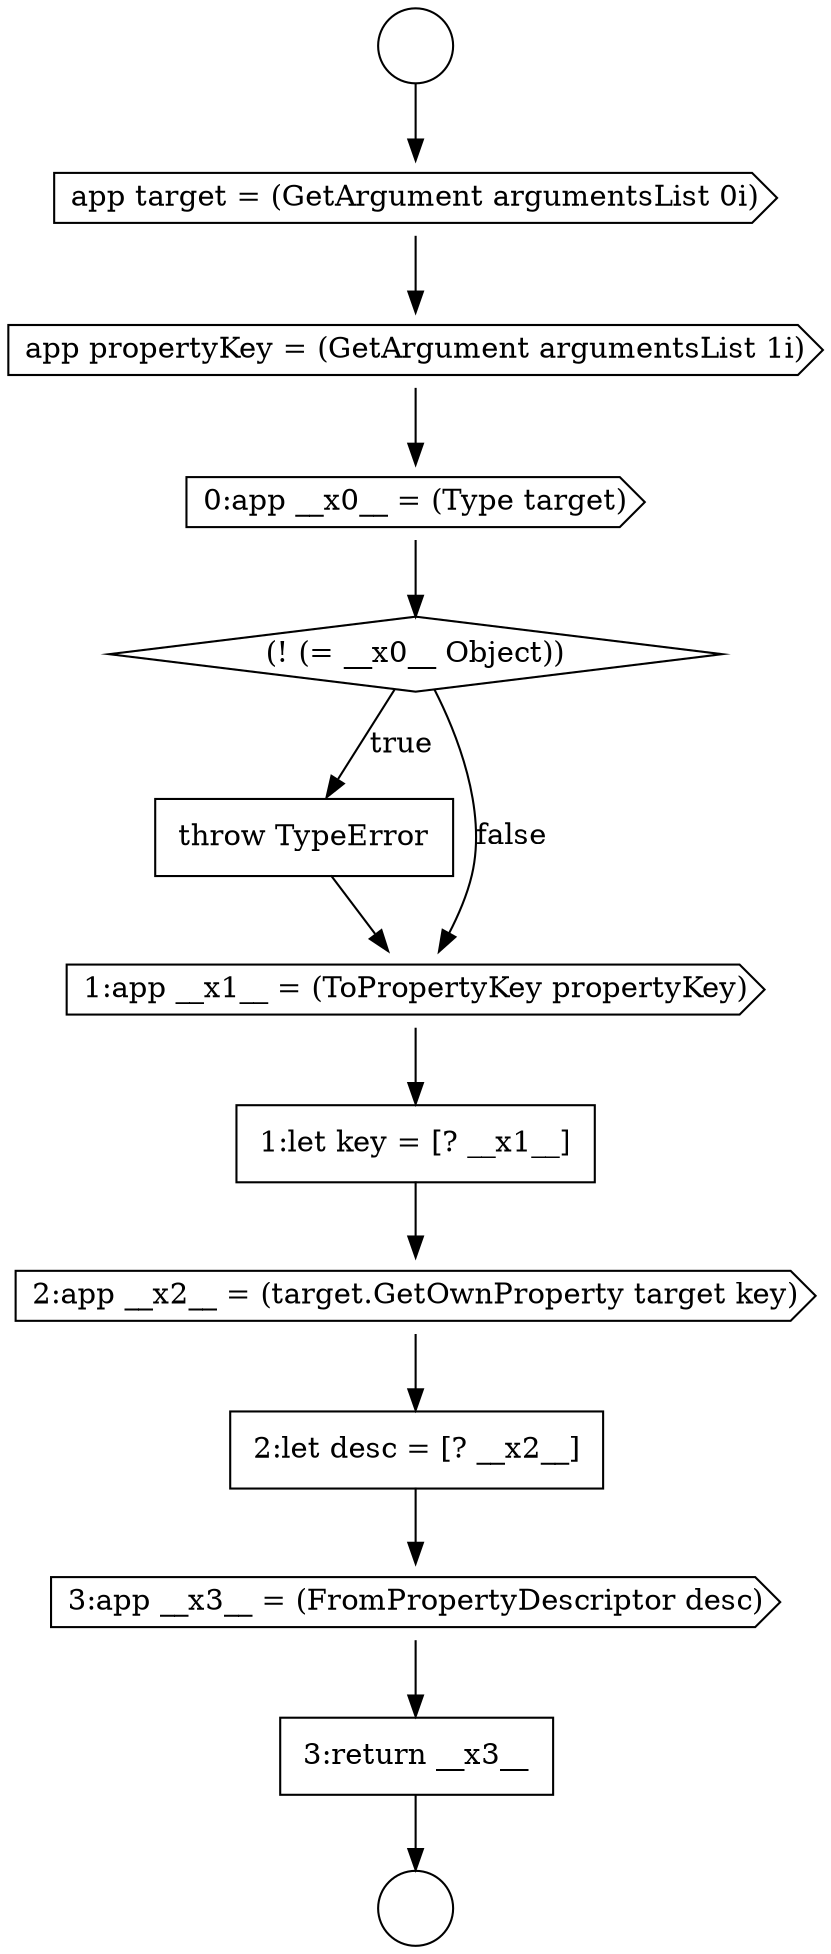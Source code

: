 digraph {
  node19464 [shape=none, margin=0, label=<<font color="black">
    <table border="0" cellborder="1" cellspacing="0" cellpadding="10">
      <tr><td align="left">1:let key = [? __x1__]</td></tr>
    </table>
  </font>> color="black" fillcolor="white" style=filled]
  node19462 [shape=none, margin=0, label=<<font color="black">
    <table border="0" cellborder="1" cellspacing="0" cellpadding="10">
      <tr><td align="left">throw TypeError</td></tr>
    </table>
  </font>> color="black" fillcolor="white" style=filled]
  node19468 [shape=none, margin=0, label=<<font color="black">
    <table border="0" cellborder="1" cellspacing="0" cellpadding="10">
      <tr><td align="left">3:return __x3__</td></tr>
    </table>
  </font>> color="black" fillcolor="white" style=filled]
  node19458 [shape=cds, label=<<font color="black">app target = (GetArgument argumentsList 0i)</font>> color="black" fillcolor="white" style=filled]
  node19467 [shape=cds, label=<<font color="black">3:app __x3__ = (FromPropertyDescriptor desc)</font>> color="black" fillcolor="white" style=filled]
  node19459 [shape=cds, label=<<font color="black">app propertyKey = (GetArgument argumentsList 1i)</font>> color="black" fillcolor="white" style=filled]
  node19466 [shape=none, margin=0, label=<<font color="black">
    <table border="0" cellborder="1" cellspacing="0" cellpadding="10">
      <tr><td align="left">2:let desc = [? __x2__]</td></tr>
    </table>
  </font>> color="black" fillcolor="white" style=filled]
  node19460 [shape=cds, label=<<font color="black">0:app __x0__ = (Type target)</font>> color="black" fillcolor="white" style=filled]
  node19465 [shape=cds, label=<<font color="black">2:app __x2__ = (target.GetOwnProperty target key)</font>> color="black" fillcolor="white" style=filled]
  node19461 [shape=diamond, label=<<font color="black">(! (= __x0__ Object))</font>> color="black" fillcolor="white" style=filled]
  node19457 [shape=circle label=" " color="black" fillcolor="white" style=filled]
  node19456 [shape=circle label=" " color="black" fillcolor="white" style=filled]
  node19463 [shape=cds, label=<<font color="black">1:app __x1__ = (ToPropertyKey propertyKey)</font>> color="black" fillcolor="white" style=filled]
  node19465 -> node19466 [ color="black"]
  node19464 -> node19465 [ color="black"]
  node19459 -> node19460 [ color="black"]
  node19456 -> node19458 [ color="black"]
  node19461 -> node19462 [label=<<font color="black">true</font>> color="black"]
  node19461 -> node19463 [label=<<font color="black">false</font>> color="black"]
  node19467 -> node19468 [ color="black"]
  node19460 -> node19461 [ color="black"]
  node19466 -> node19467 [ color="black"]
  node19462 -> node19463 [ color="black"]
  node19463 -> node19464 [ color="black"]
  node19468 -> node19457 [ color="black"]
  node19458 -> node19459 [ color="black"]
}
